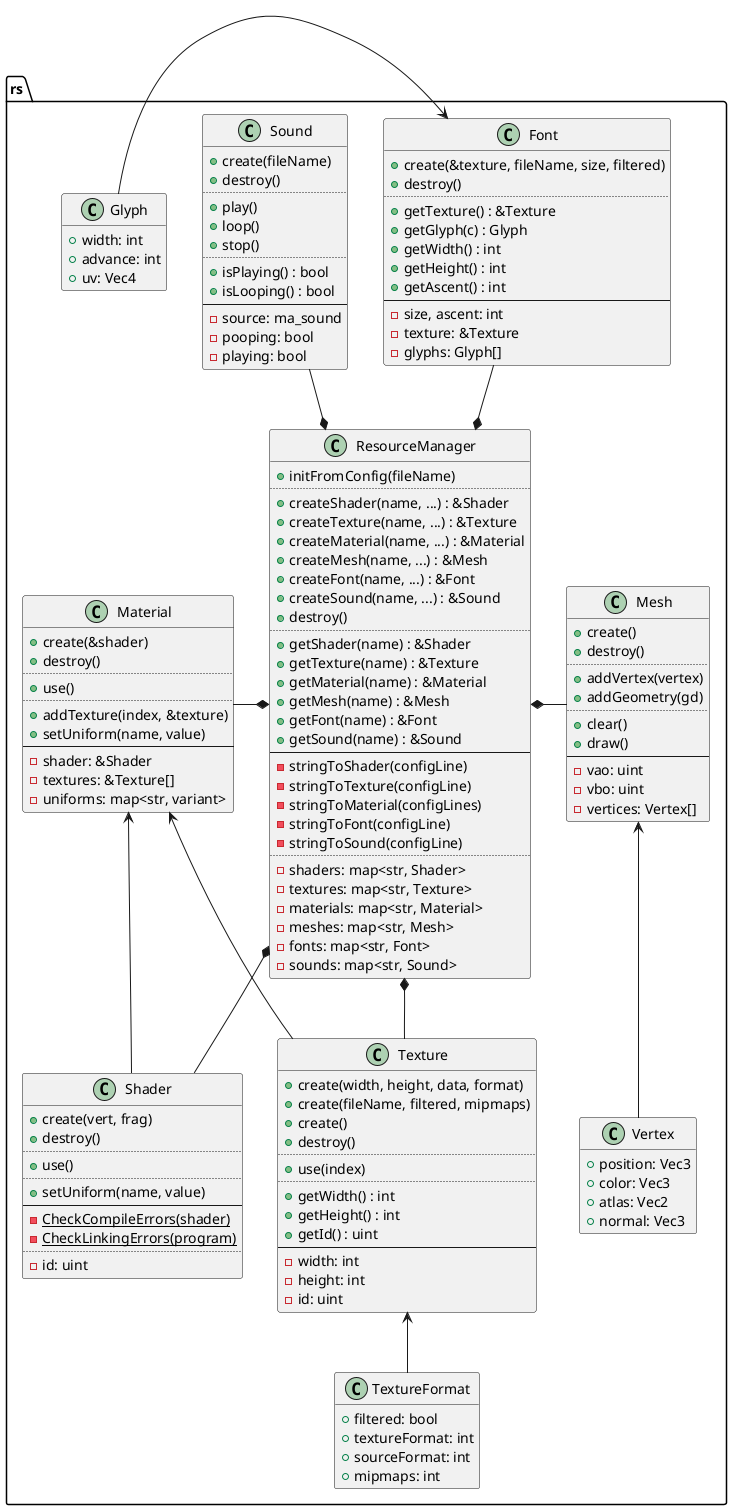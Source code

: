 @startuml
set separator ::

class rs::Shader {
	+create(vert, frag)
	+destroy()
	..
	+use()
	..
	+setUniform(name, value)
	--
	{static} -CheckCompileErrors(shader)
	{static} -CheckLinkingErrors(program)
	..
	-id: uint
}

class rs::TextureFormat {
	+filtered: bool
	+textureFormat: int
	+sourceFormat: int
	+mipmaps: int
}
hide TextureFormat methods

class rs::Texture {
	+create(width, height, data, format)
	+create(fileName, filtered, mipmaps)
	+create()
	+destroy()
	..
	+use(index)
	..
	+getWidth() : int
	+getHeight() : int
	+getId() : uint
	--
	-width: int
	-height: int
	-id: uint
}

class rs::Material {
	+create(&shader)
	+destroy()
	..
	+use()
	..
	+addTexture(index, &texture)
	+setUniform(name, value)
	--
	-shader: &Shader
	-textures: &Texture[]
	-uniforms: map<str, variant>
}

class rs::Vertex {
	+position: Vec3
	+color: Vec3
	+atlas: Vec2
	+normal: Vec3
}
hide Vertex methods

class rs::Mesh {
	+create()
	+destroy()
	..
	+addVertex(vertex)
	+addGeometry(gd)
	..
	+clear()
	+draw()
	--
	-vao: uint
	-vbo: uint
	-vertices: Vertex[]
}

class rs::Glyph {
	+width: int
	+advance: int
	+uv: Vec4
}
hide Glyph methods

class rs::Font {
	+create(&texture, fileName, size, filtered)
	+destroy()
	..
	+getTexture() : &Texture
	+getGlyph(c) : Glyph
	+getWidth() : int
	+getHeight() : int
	+getAscent() : int
	--
	-size, ascent: int
	-texture: &Texture
	-glyphs: Glyph[]
}

class rs::Sound {
	+create(fileName)
	+destroy()
	..
	+play()
	+loop()
	+stop()
	..
	+isPlaying() : bool
	+isLooping() : bool
	--
	-source: ma_sound
	-pooping: bool
	-playing: bool
}

class rs::ResourceManager {
	+initFromConfig(fileName)
	..
	+createShader(name, ...) : &Shader
	+createTexture(name, ...) : &Texture
	+createMaterial(name, ...) : &Material
	+createMesh(name, ...) : &Mesh
	+createFont(name, ...) : &Font
	+createSound(name, ...) : &Sound
	+destroy()
	..
	+getShader(name) : &Shader
	+getTexture(name) : &Texture
	+getMaterial(name) : &Material
	+getMesh(name) : &Mesh
	+getFont(name) : &Font
	+getSound(name) : &Sound
	--
	-stringToShader(configLine)
	-stringToTexture(configLine)
	-stringToMaterial(configLines)
	-stringToFont(configLine)
	-stringToSound(configLine)
	..
	-shaders: map<str, Shader>
	-textures: map<str, Texture>
	-materials: map<str, Material>
	-meshes: map<str, Mesh>
	-fonts: map<str, Font>
	-sounds: map<str, Sound>
}

Texture <-down- TextureFormat

Material <-- Shader
Material <-- Texture

Mesh <-down- Vertex

Font <-left- Glyph

ResourceManager *-down- Shader
ResourceManager *-down- Texture
ResourceManager *-left- Material
ResourceManager *-right- Mesh
ResourceManager *-up- Font
ResourceManager *-up- Sound

@enduml
